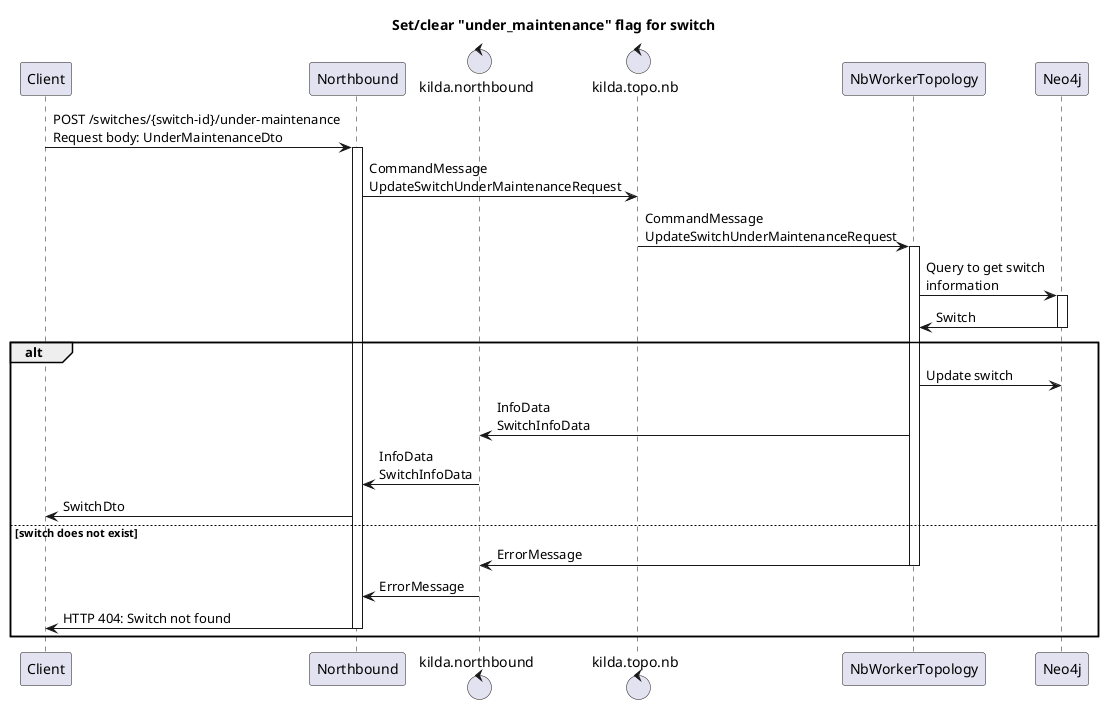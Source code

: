 @startuml
title Set/clear "under_maintenance" flag for switch

participant Client

participant Northbound

control kilda.northbound
control kilda.topo.nb

participant NbWorkerTopology

participant Neo4j

Client -> Northbound : POST /switches/{switch-id}/under-maintenance\nRequest body: UnderMaintenanceDto

activate Northbound
Northbound -> kilda.topo.nb : CommandMessage\nUpdateSwitchUnderMaintenanceRequest
kilda.topo.nb -> NbWorkerTopology : CommandMessage\nUpdateSwitchUnderMaintenanceRequest
activate NbWorkerTopology

NbWorkerTopology -> Neo4j : Query to get switch\ninformation
activate Neo4j
Neo4j -> NbWorkerTopology : Switch
deactivate Neo4j

alt

NbWorkerTopology -> Neo4j : Update switch
NbWorkerTopology -> kilda.northbound : InfoData\nSwitchInfoData
kilda.northbound -> Northbound : InfoData\nSwitchInfoData
Northbound -> Client : SwitchDto

else switch does not exist

NbWorkerTopology -> kilda.northbound : ErrorMessage
deactivate NbWorkerTopology
kilda.northbound -> Northbound : ErrorMessage
Northbound -> Client : HTTP 404: Switch not found
deactivate Northbound
end

@enduml